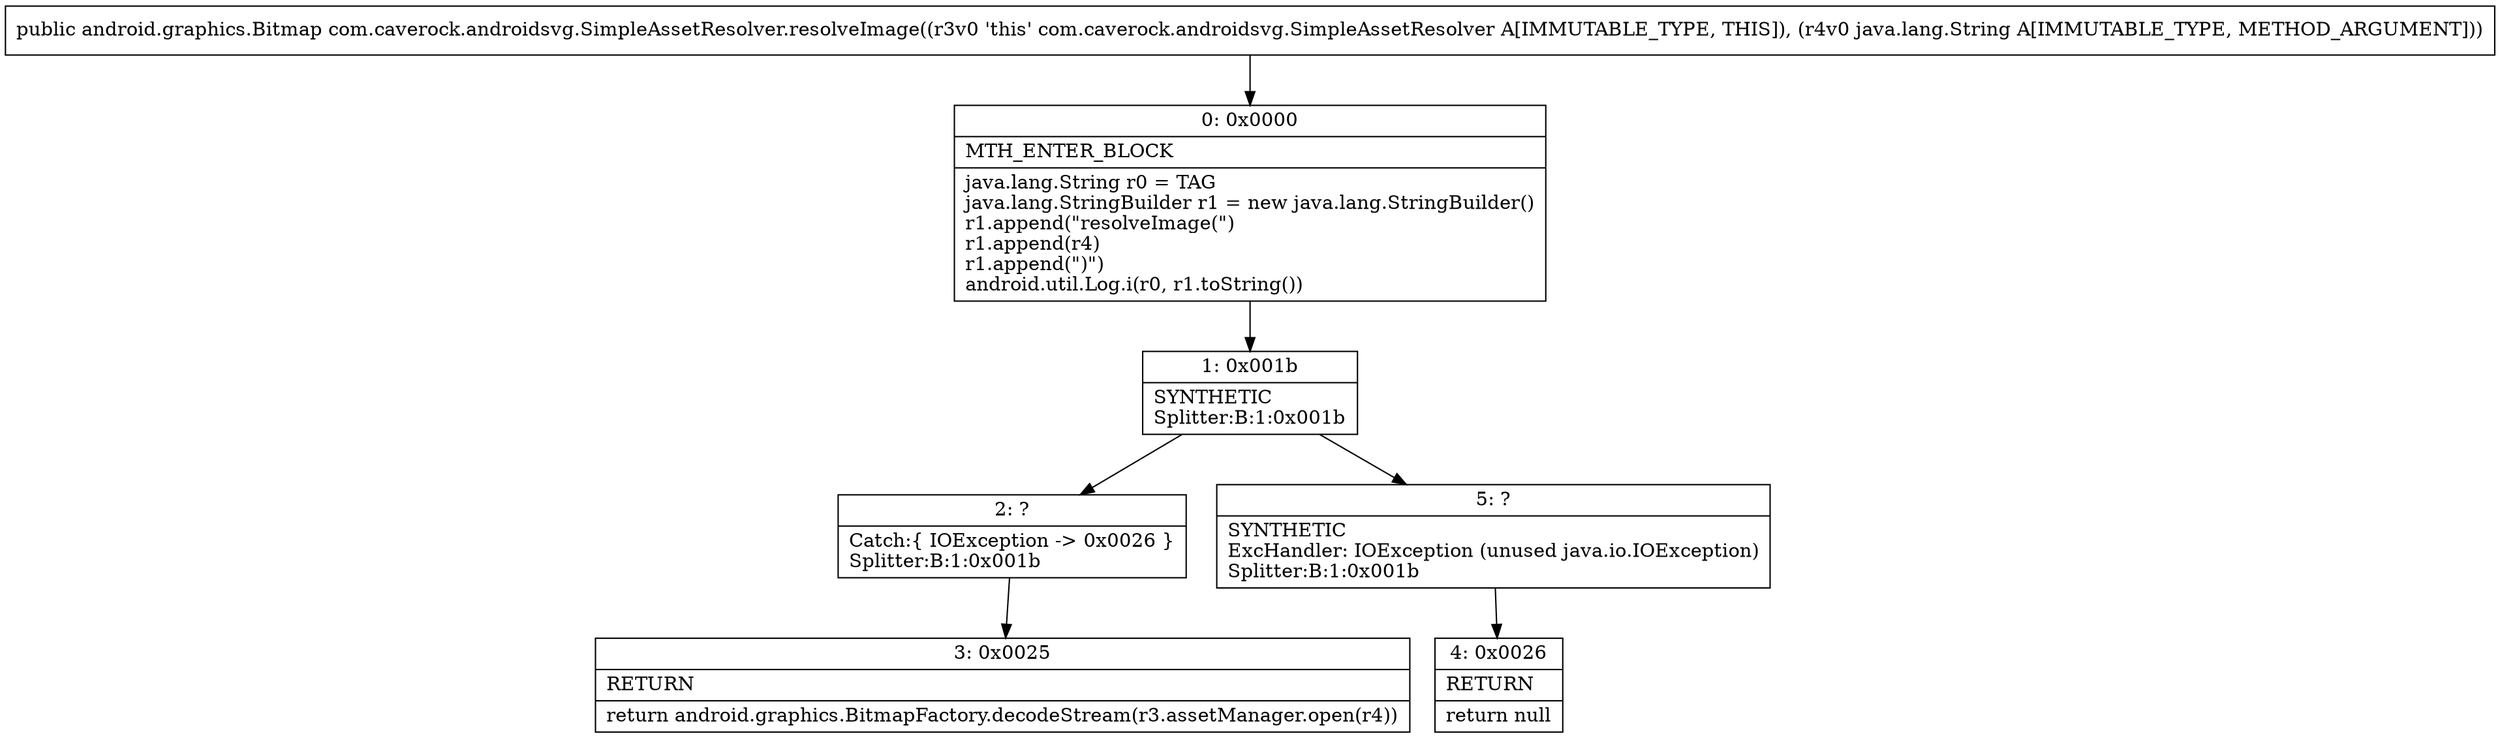digraph "CFG forcom.caverock.androidsvg.SimpleAssetResolver.resolveImage(Ljava\/lang\/String;)Landroid\/graphics\/Bitmap;" {
Node_0 [shape=record,label="{0\:\ 0x0000|MTH_ENTER_BLOCK\l|java.lang.String r0 = TAG\ljava.lang.StringBuilder r1 = new java.lang.StringBuilder()\lr1.append(\"resolveImage(\")\lr1.append(r4)\lr1.append(\")\")\landroid.util.Log.i(r0, r1.toString())\l}"];
Node_1 [shape=record,label="{1\:\ 0x001b|SYNTHETIC\lSplitter:B:1:0x001b\l}"];
Node_2 [shape=record,label="{2\:\ ?|Catch:\{ IOException \-\> 0x0026 \}\lSplitter:B:1:0x001b\l}"];
Node_3 [shape=record,label="{3\:\ 0x0025|RETURN\l|return android.graphics.BitmapFactory.decodeStream(r3.assetManager.open(r4))\l}"];
Node_4 [shape=record,label="{4\:\ 0x0026|RETURN\l|return null\l}"];
Node_5 [shape=record,label="{5\:\ ?|SYNTHETIC\lExcHandler: IOException (unused java.io.IOException)\lSplitter:B:1:0x001b\l}"];
MethodNode[shape=record,label="{public android.graphics.Bitmap com.caverock.androidsvg.SimpleAssetResolver.resolveImage((r3v0 'this' com.caverock.androidsvg.SimpleAssetResolver A[IMMUTABLE_TYPE, THIS]), (r4v0 java.lang.String A[IMMUTABLE_TYPE, METHOD_ARGUMENT])) }"];
MethodNode -> Node_0;
Node_0 -> Node_1;
Node_1 -> Node_2;
Node_1 -> Node_5;
Node_2 -> Node_3;
Node_5 -> Node_4;
}

